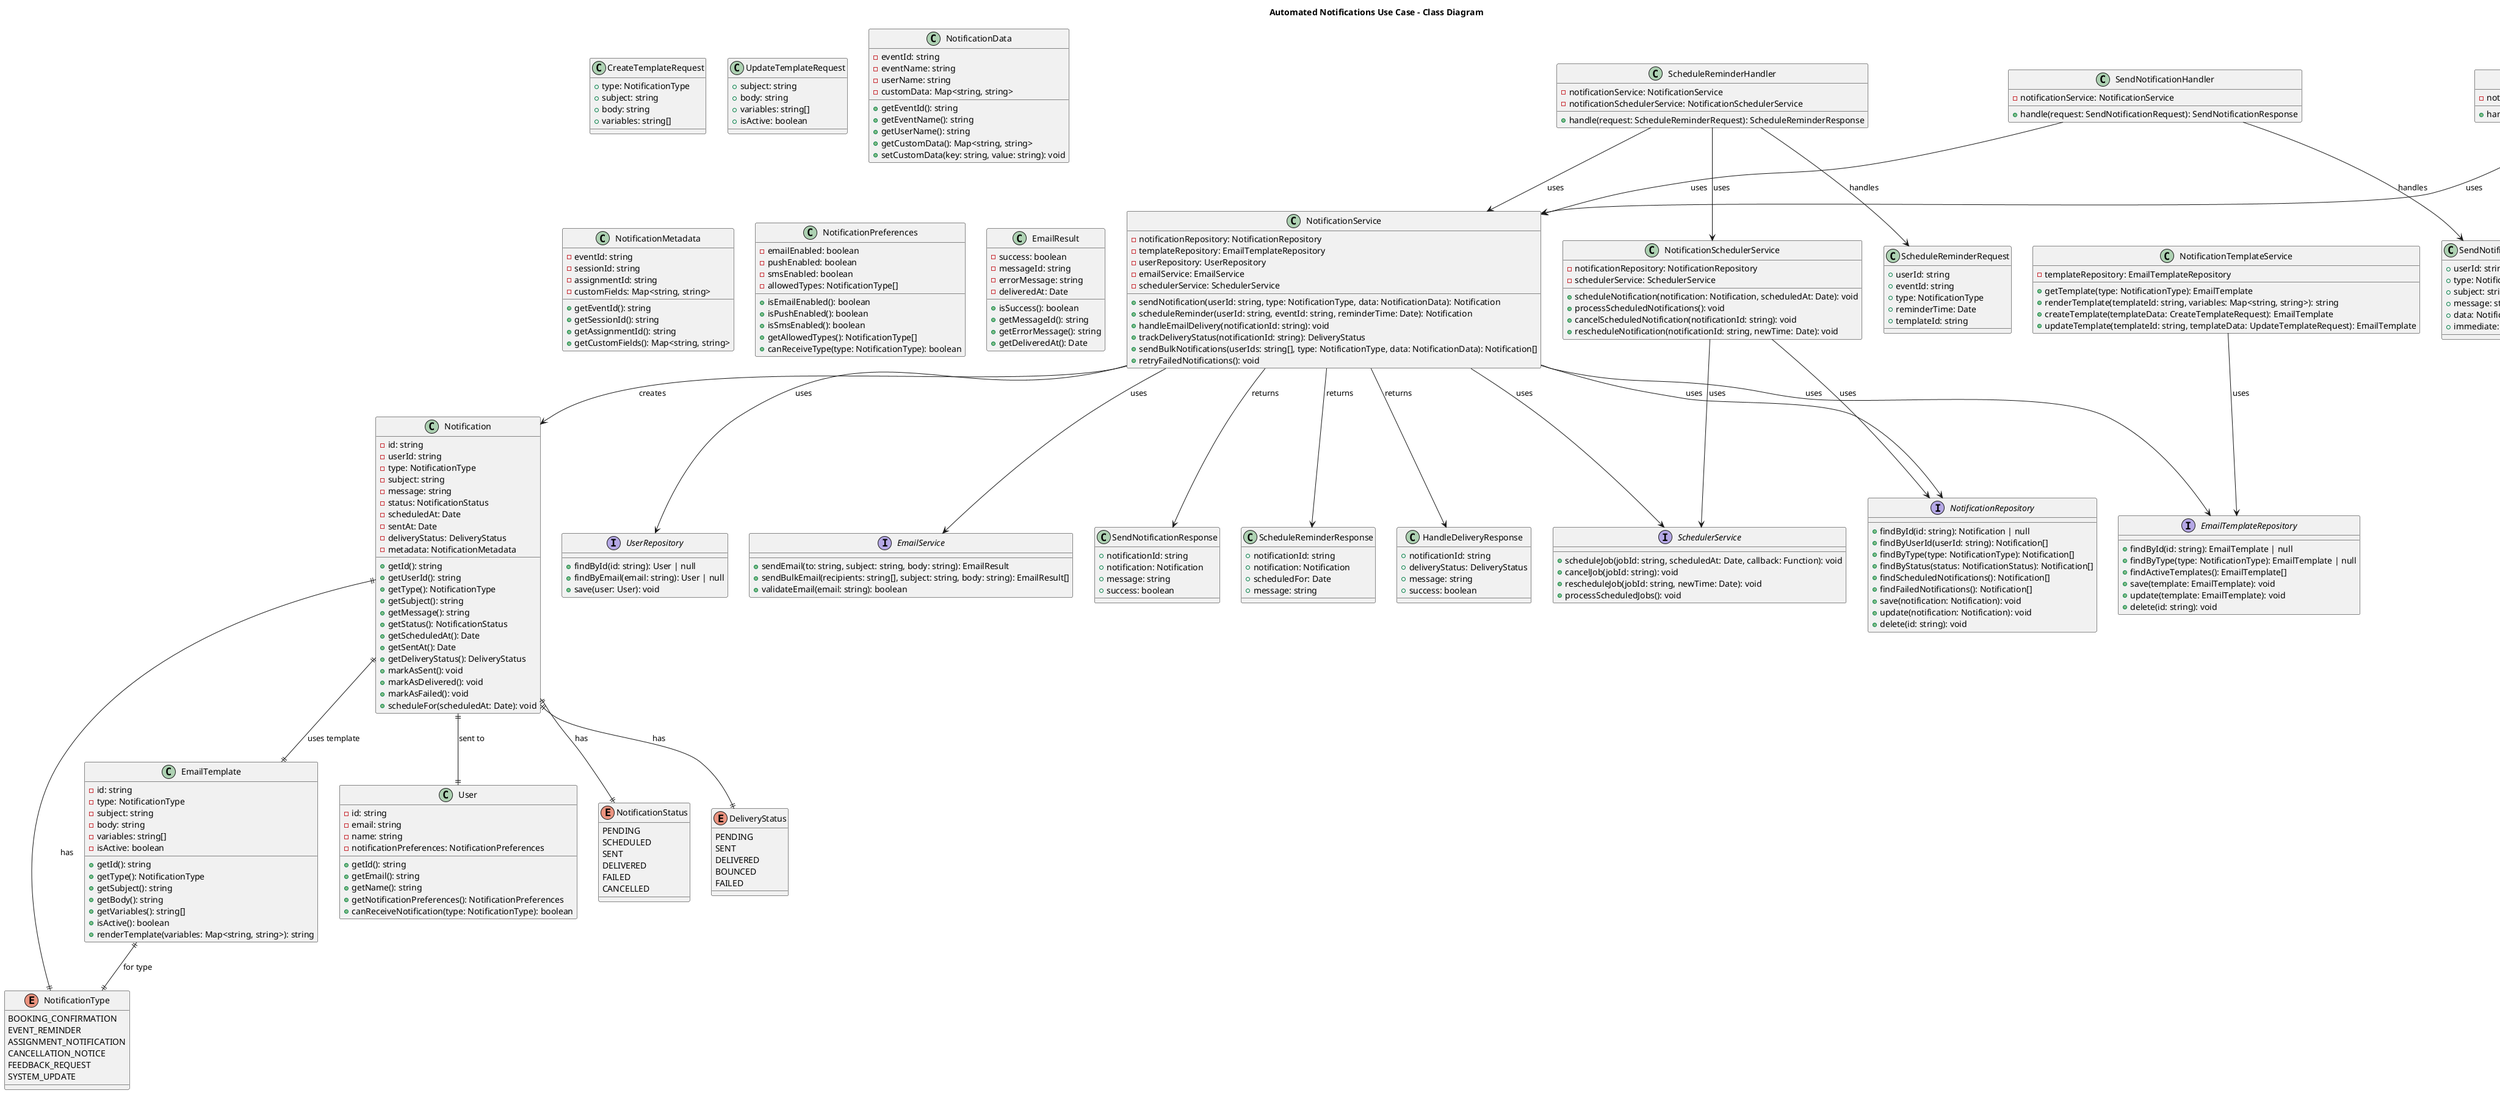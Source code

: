 @startuml AutomatedNotificationsUseCase
title Automated Notifications Use Case - Class Diagram

' Core Domain Entities
class Notification {
  - id: string
  - userId: string
  - type: NotificationType
  - subject: string
  - message: string
  - status: NotificationStatus
  - scheduledAt: Date
  - sentAt: Date
  - deliveryStatus: DeliveryStatus
  - metadata: NotificationMetadata
  + getId(): string
  + getUserId(): string
  + getType(): NotificationType
  + getSubject(): string
  + getMessage(): string
  + getStatus(): NotificationStatus
  + getScheduledAt(): Date
  + getSentAt(): Date
  + getDeliveryStatus(): DeliveryStatus
  + markAsSent(): void
  + markAsDelivered(): void
  + markAsFailed(): void
  + scheduleFor(scheduledAt: Date): void
}

class EmailTemplate {
  - id: string
  - type: NotificationType
  - subject: string
  - body: string
  - variables: string[]
  - isActive: boolean
  + getId(): string
  + getType(): NotificationType
  + getSubject(): string
  + getBody(): string
  + getVariables(): string[]
  + isActive(): boolean
  + renderTemplate(variables: Map<string, string>): string
}

class User {
  - id: string
  - email: string
  - name: string
  - notificationPreferences: NotificationPreferences
  + getId(): string
  + getEmail(): string
  + getName(): string
  + getNotificationPreferences(): NotificationPreferences
  + canReceiveNotification(type: NotificationType): boolean
}

enum NotificationType {
  BOOKING_CONFIRMATION
  EVENT_REMINDER
  ASSIGNMENT_NOTIFICATION
  CANCELLATION_NOTICE
  FEEDBACK_REQUEST
  SYSTEM_UPDATE
}

enum NotificationStatus {
  PENDING
  SCHEDULED
  SENT
  DELIVERED
  FAILED
  CANCELLED
}

enum DeliveryStatus {
  PENDING
  SENT
  DELIVERED
  BOUNCED
  FAILED
}

' Domain Services
class NotificationService {
  - notificationRepository: NotificationRepository
  - templateRepository: EmailTemplateRepository
  - userRepository: UserRepository
  - emailService: EmailService
  - schedulerService: SchedulerService
  + sendNotification(userId: string, type: NotificationType, data: NotificationData): Notification
  + scheduleReminder(userId: string, eventId: string, reminderTime: Date): Notification
  + handleEmailDelivery(notificationId: string): void
  + trackDeliveryStatus(notificationId: string): DeliveryStatus
  + sendBulkNotifications(userIds: string[], type: NotificationType, data: NotificationData): Notification[]
  + retryFailedNotifications(): void
}

class NotificationSchedulerService {
  - notificationRepository: NotificationRepository
  - schedulerService: SchedulerService
  + scheduleNotification(notification: Notification, scheduledAt: Date): void
  + processScheduledNotifications(): void
  + cancelScheduledNotification(notificationId: string): void
  + rescheduleNotification(notificationId: string, newTime: Date): void
}

class NotificationTemplateService {
  - templateRepository: EmailTemplateRepository
  + getTemplate(type: NotificationType): EmailTemplate
  + renderTemplate(templateId: string, variables: Map<string, string>): string
  + createTemplate(templateData: CreateTemplateRequest): EmailTemplate
  + updateTemplate(templateId: string, templateData: UpdateTemplateRequest): EmailTemplate
}

' Application Handlers
class SendNotificationHandler {
  - notificationService: NotificationService
  + handle(request: SendNotificationRequest): SendNotificationResponse
}

class ScheduleReminderHandler {
  - notificationService: NotificationService
  - notificationSchedulerService: NotificationSchedulerService
  + handle(request: ScheduleReminderRequest): ScheduleReminderResponse
}

class HandleDeliveryHandler {
  - notificationService: NotificationService
  + handle(request: HandleDeliveryRequest): HandleDeliveryResponse
}

' Infrastructure Layer
interface NotificationRepository {
  + findById(id: string): Notification | null
  + findByUserId(userId: string): Notification[]
  + findByType(type: NotificationType): Notification[]
  + findByStatus(status: NotificationStatus): Notification[]
  + findScheduledNotifications(): Notification[]
  + findFailedNotifications(): Notification[]
  + save(notification: Notification): void
  + update(notification: Notification): void
  + delete(id: string): void
}

interface EmailTemplateRepository {
  + findById(id: string): EmailTemplate | null
  + findByType(type: NotificationType): EmailTemplate | null
  + findActiveTemplates(): EmailTemplate[]
  + save(template: EmailTemplate): void
  + update(template: EmailTemplate): void
  + delete(id: string): void
}

interface UserRepository {
  + findById(id: string): User | null
  + findByEmail(email: string): User | null
  + save(user: User): void
}

interface EmailService {
  + sendEmail(to: string, subject: string, body: string): EmailResult
  + sendBulkEmail(recipients: string[], subject: string, body: string): EmailResult[]
  + validateEmail(email: string): boolean
}

interface SchedulerService {
  + scheduleJob(jobId: string, scheduledAt: Date, callback: Function): void
  + cancelJob(jobId: string): void
  + rescheduleJob(jobId: string, newTime: Date): void
  + processScheduledJobs(): void
}

' DTOs
class SendNotificationRequest {
  + userId: string
  + type: NotificationType
  + subject: string
  + message: string
  + data: NotificationData
  + immediate: boolean
}

class ScheduleReminderRequest {
  + userId: string
  + eventId: string
  + type: NotificationType
  + reminderTime: Date
  + templateId: string
}

class HandleDeliveryRequest {
  + notificationId: string
  + deliveryStatus: DeliveryStatus
  + deliveryTime: Date
  + errorMessage: string
}

class SendNotificationResponse {
  + notificationId: string
  + notification: Notification
  + message: string
  + success: boolean
}

class ScheduleReminderResponse {
  + notificationId: string
  + notification: Notification
  + scheduledFor: Date
  + message: string
}

class HandleDeliveryResponse {
  + notificationId: string
  + deliveryStatus: DeliveryStatus
  + message: string
  + success: boolean
}

class CreateTemplateRequest {
  + type: NotificationType
  + subject: string
  + body: string
  + variables: string[]
}

class UpdateTemplateRequest {
  + subject: string
  + body: string
  + variables: string[]
  + isActive: boolean
}

class NotificationData {
  - eventId: string
  - eventName: string
  - userName: string
  - customData: Map<string, string>
  + getEventId(): string
  + getEventName(): string
  + getUserName(): string
  + getCustomData(): Map<string, string>
  + setCustomData(key: string, value: string): void
}

class NotificationMetadata {
  - eventId: string
  - sessionId: string
  - assignmentId: string
  - customFields: Map<string, string>
  + getEventId(): string
  + getSessionId(): string
  + getAssignmentId(): string
  + getCustomFields(): Map<string, string>
}

class NotificationPreferences {
  - emailEnabled: boolean
  - pushEnabled: boolean
  - smsEnabled: boolean
  - allowedTypes: NotificationType[]
  + isEmailEnabled(): boolean
  + isPushEnabled(): boolean
  + isSmsEnabled(): boolean
  + getAllowedTypes(): NotificationType[]
  + canReceiveType(type: NotificationType): boolean
}

class EmailResult {
  - success: boolean
  - messageId: string
  - errorMessage: string
  - deliveredAt: Date
  + isSuccess(): boolean
  + getMessageId(): string
  + getErrorMessage(): string
  + getDeliveredAt(): Date
}

' Relationships
Notification ||--|| User : "sent to"
Notification ||--|| NotificationType : "has"
Notification ||--|| NotificationStatus : "has"
Notification ||--|| DeliveryStatus : "has"
Notification ||--|| EmailTemplate : "uses template"
EmailTemplate ||--|| NotificationType : "for type"

NotificationService --> NotificationRepository : "uses"
NotificationService --> EmailTemplateRepository : "uses"
NotificationService --> UserRepository : "uses"
NotificationService --> EmailService : "uses"
NotificationService --> SchedulerService : "uses"

NotificationSchedulerService --> NotificationRepository : "uses"
NotificationSchedulerService --> SchedulerService : "uses"

NotificationTemplateService --> EmailTemplateRepository : "uses"

SendNotificationHandler --> NotificationService : "uses"
ScheduleReminderHandler --> NotificationService : "uses"
ScheduleReminderHandler --> NotificationSchedulerService : "uses"
HandleDeliveryHandler --> NotificationService : "uses"

SendNotificationHandler --> SendNotificationRequest : "handles"
ScheduleReminderHandler --> ScheduleReminderRequest : "handles"
HandleDeliveryHandler --> HandleDeliveryRequest : "handles"

NotificationService --> Notification : "creates"
NotificationService --> SendNotificationResponse : "returns"
NotificationService --> ScheduleReminderResponse : "returns"
NotificationService --> HandleDeliveryResponse : "returns"

@enduml
